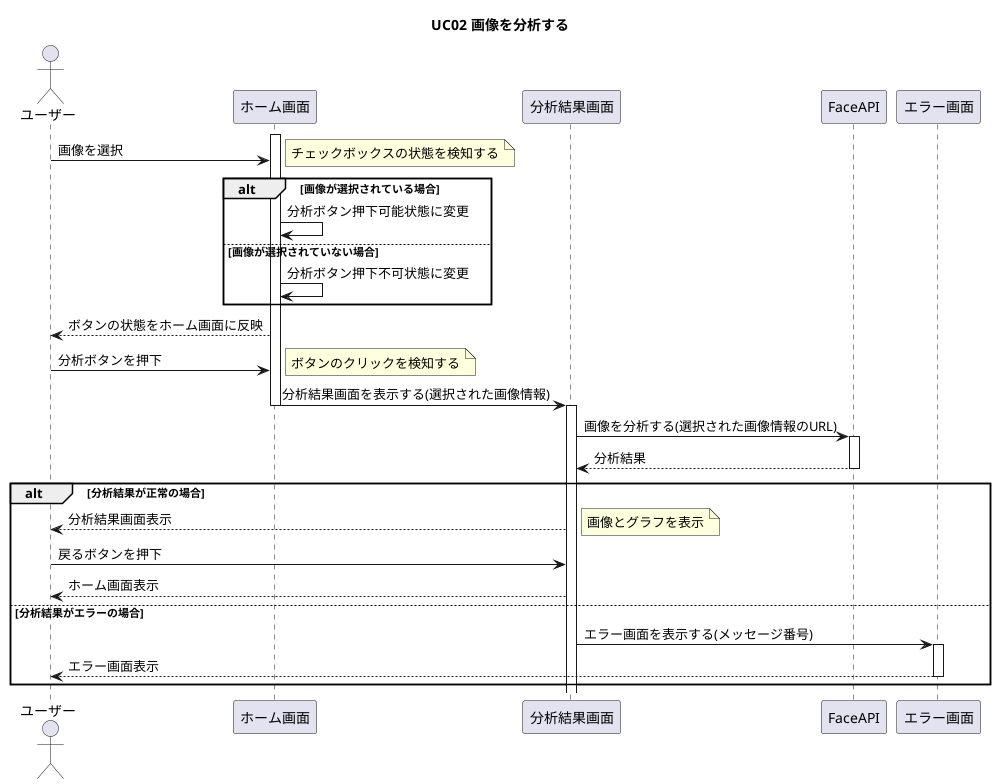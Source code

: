 @startuml
title UC02 画像を分析する

actor ユーザー
participant ホーム画面
participant 分析結果画面
participant FaceAPI
participant エラー画面

activate ホーム画面
ユーザー -> ホーム画面 : 画像を選択
note right : チェックボックスの状態を検知する

alt 画像が選択されている場合
ホーム画面 -> ホーム画面 : 分析ボタン押下可能状態に変更

else 画像が選択されていない場合
ホーム画面 -> ホーム画面 : 分析ボタン押下不可状態に変更
end
ユーザー <-- ホーム画面 : ボタンの状態をホーム画面に反映

ユーザー -> ホーム画面 : 分析ボタンを押下
note right : ボタンのクリックを検知する
ホーム画面 -> 分析結果画面 : 分析結果画面を表示する(選択された画像情報)
deactivate ホーム画面
activate 分析結果画面
分析結果画面 -> FaceAPI : 画像を分析する(選択された画像情報のURL)
activate FaceAPI
分析結果画面 <-- FaceAPI : 分析結果
deactivate FaceAPI

alt 分析結果が正常の場合
ユーザー <-- 分析結果画面 : 分析結果画面表示
note right : 画像とグラフを表示
ユーザー -> 分析結果画面 : 戻るボタンを押下
ユーザー <-- 分析結果画面 : ホーム画面表示

else 分析結果がエラーの場合
分析結果画面 -> エラー画面 : エラー画面を表示する(メッセージ番号)
activate エラー画面
ユーザー <-- エラー画面 : エラー画面表示
deactivate エラー画面
end

@enduml